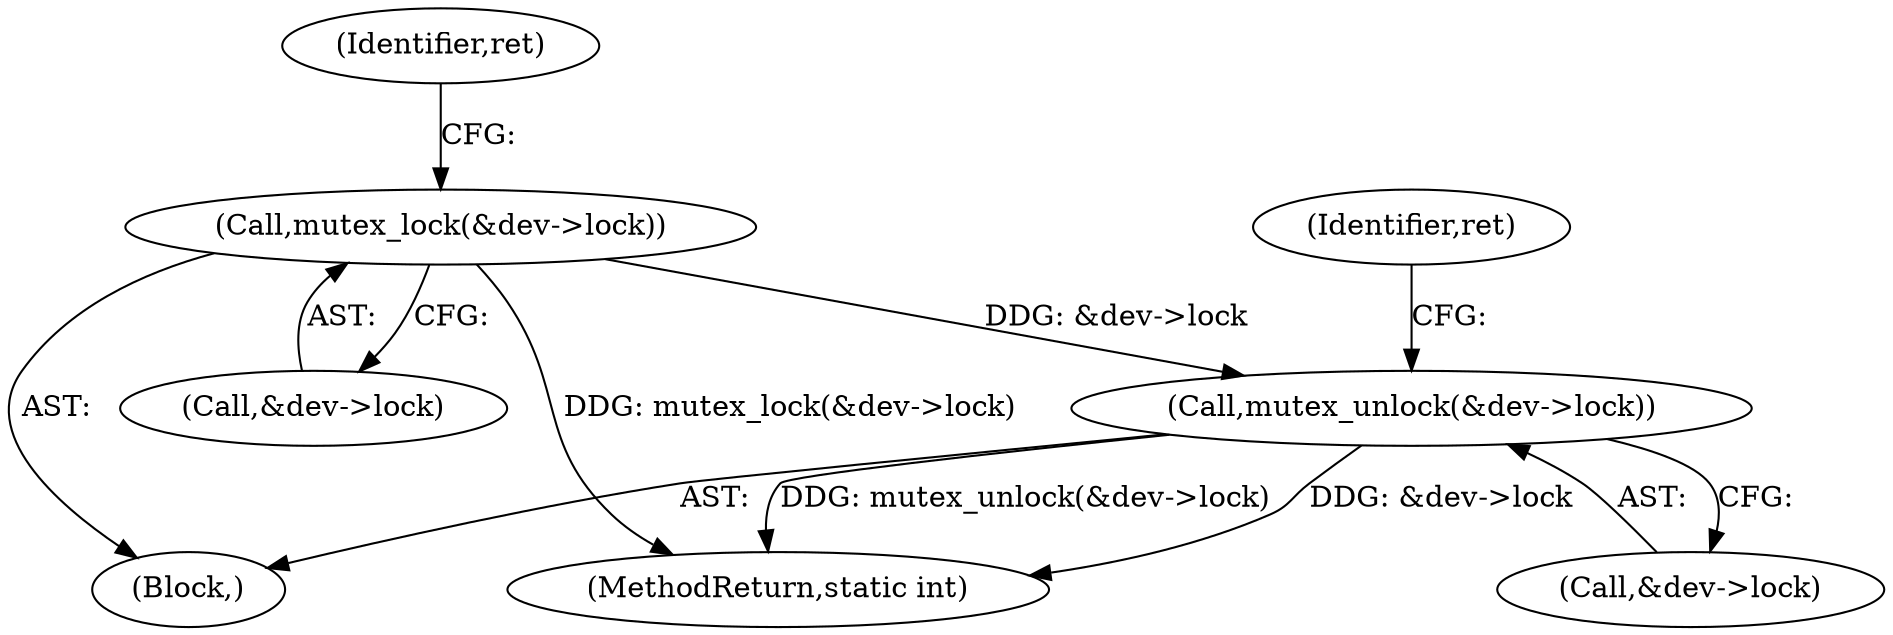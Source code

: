 digraph "0_linux_7a7b5df84b6b4e5d599c7289526eed96541a0654_1@API" {
"1000160" [label="(Call,mutex_unlock(&dev->lock))"];
"1000121" [label="(Call,mutex_lock(&dev->lock))"];
"1000121" [label="(Call,mutex_lock(&dev->lock))"];
"1000160" [label="(Call,mutex_unlock(&dev->lock))"];
"1000166" [label="(Identifier,ret)"];
"1000122" [label="(Call,&dev->lock)"];
"1000102" [label="(Block,)"];
"1000167" [label="(MethodReturn,static int)"];
"1000161" [label="(Call,&dev->lock)"];
"1000127" [label="(Identifier,ret)"];
"1000160" -> "1000102"  [label="AST: "];
"1000160" -> "1000161"  [label="CFG: "];
"1000161" -> "1000160"  [label="AST: "];
"1000166" -> "1000160"  [label="CFG: "];
"1000160" -> "1000167"  [label="DDG: mutex_unlock(&dev->lock)"];
"1000160" -> "1000167"  [label="DDG: &dev->lock"];
"1000121" -> "1000160"  [label="DDG: &dev->lock"];
"1000121" -> "1000102"  [label="AST: "];
"1000121" -> "1000122"  [label="CFG: "];
"1000122" -> "1000121"  [label="AST: "];
"1000127" -> "1000121"  [label="CFG: "];
"1000121" -> "1000167"  [label="DDG: mutex_lock(&dev->lock)"];
}

